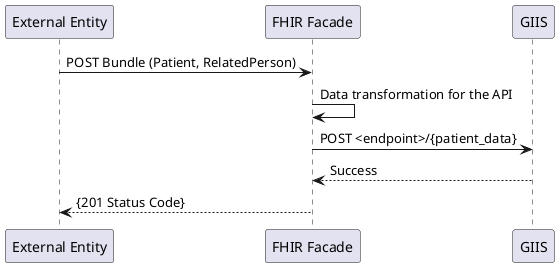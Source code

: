 @startuml register-patient

Participant "External Entity"  as ExternalEntity
Participant "FHIR Facade"  as FHIRFacade
Participant "GIIS"  as GIIS

ExternalEntity -> FHIRFacade: POST Bundle (Patient, RelatedPerson) 
FHIRFacade -> FHIRFacade: Data transformation for the API 
FHIRFacade -> GIIS: POST <endpoint>/{patient_data}
GIIS --> FHIRFacade: Success
FHIRFacade --> ExternalEntity: {201 Status Code}

@enduml